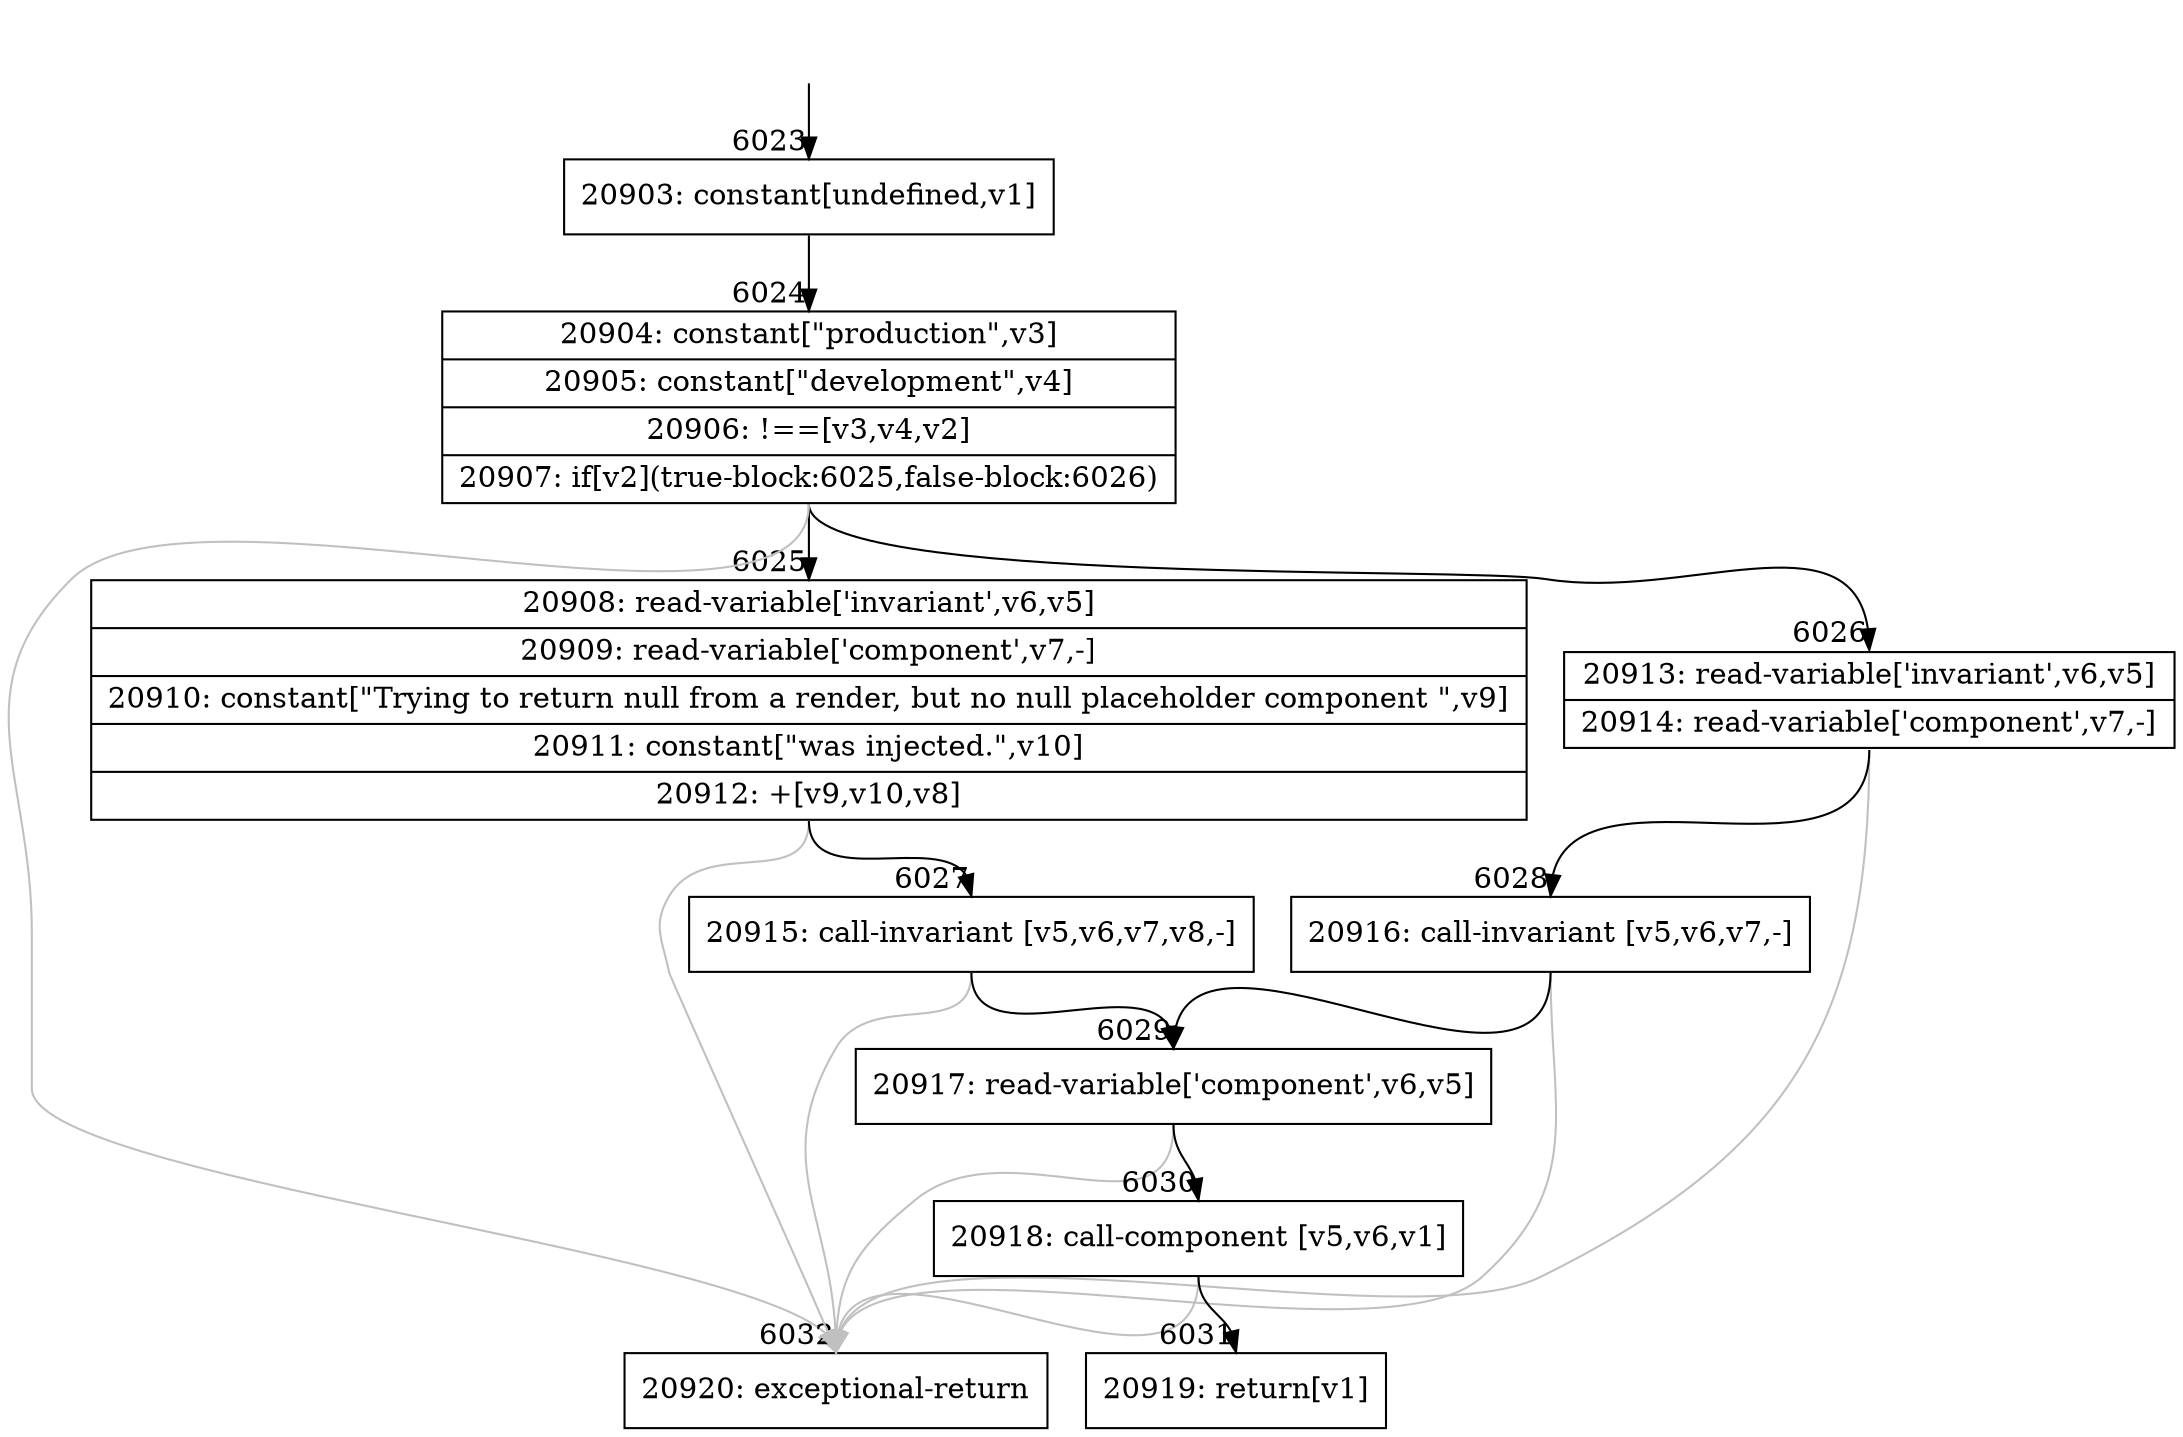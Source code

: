 digraph {
rankdir="TD"
BB_entry404[shape=none,label=""];
BB_entry404 -> BB6023 [tailport=s, headport=n, headlabel="    6023"]
BB6023 [shape=record label="{20903: constant[undefined,v1]}" ] 
BB6023 -> BB6024 [tailport=s, headport=n, headlabel="      6024"]
BB6024 [shape=record label="{20904: constant[\"production\",v3]|20905: constant[\"development\",v4]|20906: !==[v3,v4,v2]|20907: if[v2](true-block:6025,false-block:6026)}" ] 
BB6024 -> BB6025 [tailport=s, headport=n, headlabel="      6025"]
BB6024 -> BB6026 [tailport=s, headport=n, headlabel="      6026"]
BB6024 -> BB6032 [tailport=s, headport=n, color=gray, headlabel="      6032"]
BB6025 [shape=record label="{20908: read-variable['invariant',v6,v5]|20909: read-variable['component',v7,-]|20910: constant[\"Trying to return null from a render, but no null placeholder component \",v9]|20911: constant[\"was injected.\",v10]|20912: +[v9,v10,v8]}" ] 
BB6025 -> BB6027 [tailport=s, headport=n, headlabel="      6027"]
BB6025 -> BB6032 [tailport=s, headport=n, color=gray]
BB6026 [shape=record label="{20913: read-variable['invariant',v6,v5]|20914: read-variable['component',v7,-]}" ] 
BB6026 -> BB6028 [tailport=s, headport=n, headlabel="      6028"]
BB6026 -> BB6032 [tailport=s, headport=n, color=gray]
BB6027 [shape=record label="{20915: call-invariant [v5,v6,v7,v8,-]}" ] 
BB6027 -> BB6029 [tailport=s, headport=n, headlabel="      6029"]
BB6027 -> BB6032 [tailport=s, headport=n, color=gray]
BB6028 [shape=record label="{20916: call-invariant [v5,v6,v7,-]}" ] 
BB6028 -> BB6029 [tailport=s, headport=n]
BB6028 -> BB6032 [tailport=s, headport=n, color=gray]
BB6029 [shape=record label="{20917: read-variable['component',v6,v5]}" ] 
BB6029 -> BB6030 [tailport=s, headport=n, headlabel="      6030"]
BB6029 -> BB6032 [tailport=s, headport=n, color=gray]
BB6030 [shape=record label="{20918: call-component [v5,v6,v1]}" ] 
BB6030 -> BB6031 [tailport=s, headport=n, headlabel="      6031"]
BB6030 -> BB6032 [tailport=s, headport=n, color=gray]
BB6031 [shape=record label="{20919: return[v1]}" ] 
BB6032 [shape=record label="{20920: exceptional-return}" ] 
//#$~ 10660
}
